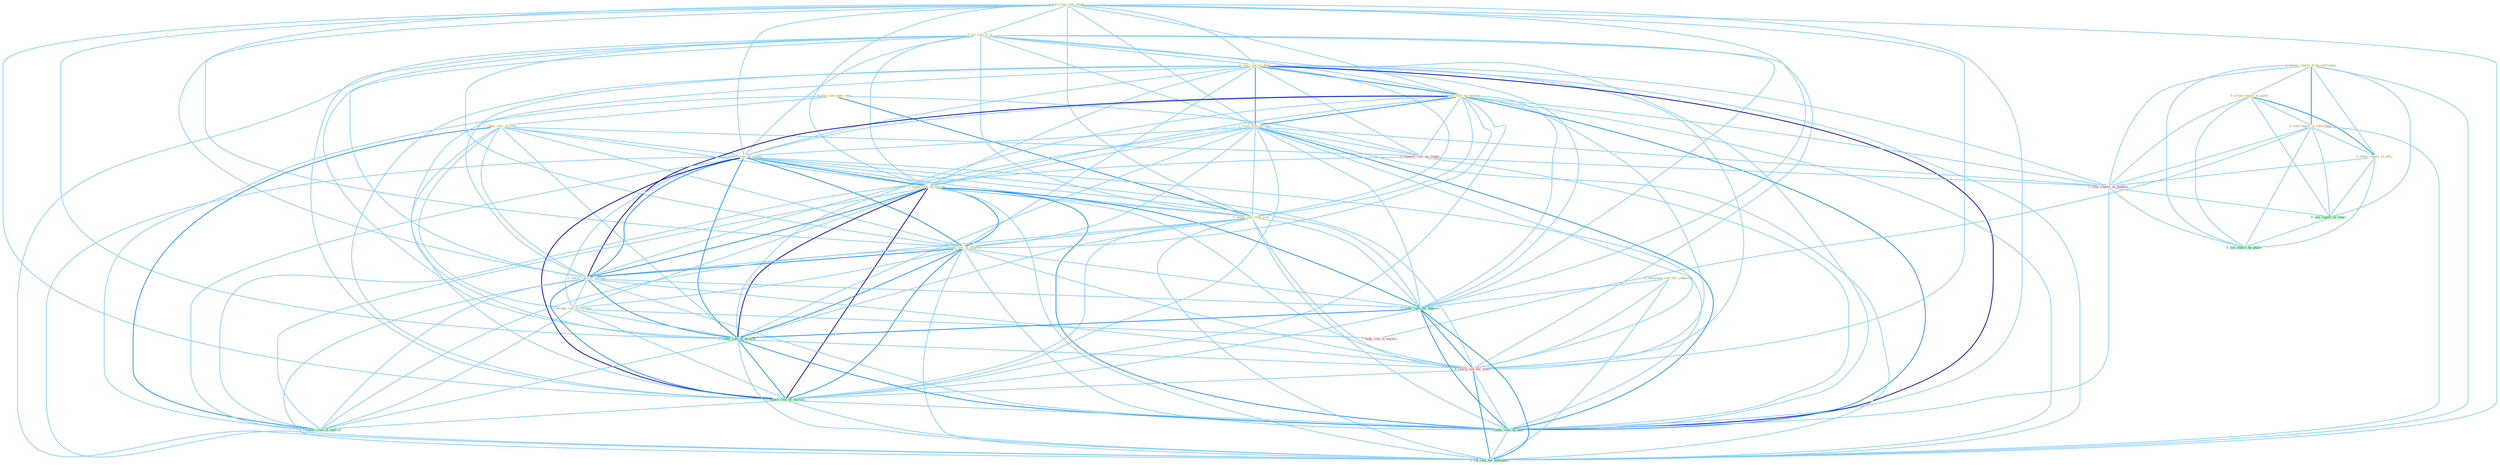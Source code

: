 Graph G{ 
    node
    [shape=polygon,style=filled,width=.5,height=.06,color="#BDFCC9",fixedsize=true,fontsize=4,
    fontcolor="#2f4f4f"];
    {node
    [color="#ffffe0", fontcolor="#8b7d6b"] "0_plai_role_over_year " "0_turn_rate_sinc_debut " "1_ignor_role_of_rate " "0_set_rate_at_% " "0_rais_rate_on_debt " "1_lower_rate_on_million " "1_reset_rate_on_note " "1_expect_rate_of_return " "1_reduc_rate_of_increas " "0_boost_rate_over_year " "1_found_rate_of_improv " "1_follow_report_from_entitynam " "0_write_report_to_panel " "0_told_report_in_entitynam " "1_lower_rate_of_million " "0_entitynam_rule_for_judgment " "1_accept_risk_of_fluctuat " "0_steer_report_to_offic "}
{node [color="#fff0f5", fontcolor="#b22222"] "0_support_role_on_condit " "1_relai_report_on_tendenc " "0_charg_rate_for_time " "1_hedg_risk_in_market "}
edge [color="#B0E2FF"];

	"0_plai_role_over_year " -- "1_ignor_role_of_rate " [w="1", color="#87cefa" ];
	"0_plai_role_over_year " -- "0_boost_rate_over_year " [w="2", color="#1e90ff" , len=0.8];
	"0_plai_role_over_year " -- "0_support_role_on_condit " [w="1", color="#87cefa" ];
	"0_plai_role_over_year " -- "1_reinforc_role_of_institut " [w="1", color="#87cefa" ];
	"0_turn_rate_sinc_debut " -- "0_set_rate_at_% " [w="1", color="#87cefa" ];
	"0_turn_rate_sinc_debut " -- "0_rais_rate_on_debt " [w="1", color="#87cefa" ];
	"0_turn_rate_sinc_debut " -- "1_lower_rate_on_million " [w="1", color="#87cefa" ];
	"0_turn_rate_sinc_debut " -- "1_reset_rate_on_note " [w="1", color="#87cefa" ];
	"0_turn_rate_sinc_debut " -- "1_expect_rate_of_return " [w="1", color="#87cefa" ];
	"0_turn_rate_sinc_debut " -- "1_reduc_rate_of_increas " [w="1", color="#87cefa" ];
	"0_turn_rate_sinc_debut " -- "0_boost_rate_over_year " [w="1", color="#87cefa" ];
	"0_turn_rate_sinc_debut " -- "1_found_rate_of_improv " [w="1", color="#87cefa" ];
	"0_turn_rate_sinc_debut " -- "1_lower_rate_of_million " [w="1", color="#87cefa" ];
	"0_turn_rate_sinc_debut " -- "1_reduc_rate_for_deposit " [w="1", color="#87cefa" ];
	"0_turn_rate_sinc_debut " -- "1_reduc_rate_of_growth " [w="1", color="#87cefa" ];
	"0_turn_rate_sinc_debut " -- "0_charg_rate_for_time " [w="1", color="#87cefa" ];
	"0_turn_rate_sinc_debut " -- "1_expect_rate_of_increas " [w="1", color="#87cefa" ];
	"0_turn_rate_sinc_debut " -- "1_reduc_rate_on_debt " [w="1", color="#87cefa" ];
	"0_turn_rate_sinc_debut " -- "1_lift_rate_for_entitynam " [w="1", color="#87cefa" ];
	"1_ignor_role_of_rate " -- "1_expect_rate_of_return " [w="1", color="#87cefa" ];
	"1_ignor_role_of_rate " -- "1_reduc_rate_of_increas " [w="1", color="#87cefa" ];
	"1_ignor_role_of_rate " -- "1_found_rate_of_improv " [w="1", color="#87cefa" ];
	"1_ignor_role_of_rate " -- "1_lower_rate_of_million " [w="1", color="#87cefa" ];
	"1_ignor_role_of_rate " -- "1_accept_risk_of_fluctuat " [w="1", color="#87cefa" ];
	"1_ignor_role_of_rate " -- "0_support_role_on_condit " [w="1", color="#87cefa" ];
	"1_ignor_role_of_rate " -- "1_reduc_rate_of_growth " [w="1", color="#87cefa" ];
	"1_ignor_role_of_rate " -- "1_expect_rate_of_increas " [w="1", color="#87cefa" ];
	"1_ignor_role_of_rate " -- "1_reinforc_role_of_institut " [w="2", color="#1e90ff" , len=0.8];
	"0_set_rate_at_% " -- "0_rais_rate_on_debt " [w="1", color="#87cefa" ];
	"0_set_rate_at_% " -- "1_lower_rate_on_million " [w="1", color="#87cefa" ];
	"0_set_rate_at_% " -- "1_reset_rate_on_note " [w="1", color="#87cefa" ];
	"0_set_rate_at_% " -- "1_expect_rate_of_return " [w="1", color="#87cefa" ];
	"0_set_rate_at_% " -- "1_reduc_rate_of_increas " [w="1", color="#87cefa" ];
	"0_set_rate_at_% " -- "0_boost_rate_over_year " [w="1", color="#87cefa" ];
	"0_set_rate_at_% " -- "1_found_rate_of_improv " [w="1", color="#87cefa" ];
	"0_set_rate_at_% " -- "1_lower_rate_of_million " [w="1", color="#87cefa" ];
	"0_set_rate_at_% " -- "1_reduc_rate_for_deposit " [w="1", color="#87cefa" ];
	"0_set_rate_at_% " -- "1_reduc_rate_of_growth " [w="1", color="#87cefa" ];
	"0_set_rate_at_% " -- "0_charg_rate_for_time " [w="1", color="#87cefa" ];
	"0_set_rate_at_% " -- "1_expect_rate_of_increas " [w="1", color="#87cefa" ];
	"0_set_rate_at_% " -- "1_reduc_rate_on_debt " [w="1", color="#87cefa" ];
	"0_set_rate_at_% " -- "1_lift_rate_for_entitynam " [w="1", color="#87cefa" ];
	"0_rais_rate_on_debt " -- "1_lower_rate_on_million " [w="2", color="#1e90ff" , len=0.8];
	"0_rais_rate_on_debt " -- "1_reset_rate_on_note " [w="2", color="#1e90ff" , len=0.8];
	"0_rais_rate_on_debt " -- "1_expect_rate_of_return " [w="1", color="#87cefa" ];
	"0_rais_rate_on_debt " -- "1_reduc_rate_of_increas " [w="1", color="#87cefa" ];
	"0_rais_rate_on_debt " -- "0_boost_rate_over_year " [w="1", color="#87cefa" ];
	"0_rais_rate_on_debt " -- "1_found_rate_of_improv " [w="1", color="#87cefa" ];
	"0_rais_rate_on_debt " -- "1_lower_rate_of_million " [w="1", color="#87cefa" ];
	"0_rais_rate_on_debt " -- "1_reduc_rate_for_deposit " [w="1", color="#87cefa" ];
	"0_rais_rate_on_debt " -- "0_support_role_on_condit " [w="1", color="#87cefa" ];
	"0_rais_rate_on_debt " -- "1_relai_report_on_tendenc " [w="1", color="#87cefa" ];
	"0_rais_rate_on_debt " -- "1_reduc_rate_of_growth " [w="1", color="#87cefa" ];
	"0_rais_rate_on_debt " -- "0_charg_rate_for_time " [w="1", color="#87cefa" ];
	"0_rais_rate_on_debt " -- "1_expect_rate_of_increas " [w="1", color="#87cefa" ];
	"0_rais_rate_on_debt " -- "1_reduc_rate_on_debt " [w="3", color="#0000cd" , len=0.6];
	"0_rais_rate_on_debt " -- "1_lift_rate_for_entitynam " [w="1", color="#87cefa" ];
	"1_lower_rate_on_million " -- "1_reset_rate_on_note " [w="2", color="#1e90ff" , len=0.8];
	"1_lower_rate_on_million " -- "1_expect_rate_of_return " [w="1", color="#87cefa" ];
	"1_lower_rate_on_million " -- "1_reduc_rate_of_increas " [w="1", color="#87cefa" ];
	"1_lower_rate_on_million " -- "0_boost_rate_over_year " [w="1", color="#87cefa" ];
	"1_lower_rate_on_million " -- "1_found_rate_of_improv " [w="1", color="#87cefa" ];
	"1_lower_rate_on_million " -- "1_lower_rate_of_million " [w="3", color="#0000cd" , len=0.6];
	"1_lower_rate_on_million " -- "1_reduc_rate_for_deposit " [w="1", color="#87cefa" ];
	"1_lower_rate_on_million " -- "0_support_role_on_condit " [w="1", color="#87cefa" ];
	"1_lower_rate_on_million " -- "1_relai_report_on_tendenc " [w="1", color="#87cefa" ];
	"1_lower_rate_on_million " -- "1_reduc_rate_of_growth " [w="1", color="#87cefa" ];
	"1_lower_rate_on_million " -- "0_charg_rate_for_time " [w="1", color="#87cefa" ];
	"1_lower_rate_on_million " -- "1_expect_rate_of_increas " [w="1", color="#87cefa" ];
	"1_lower_rate_on_million " -- "1_reduc_rate_on_debt " [w="2", color="#1e90ff" , len=0.8];
	"1_lower_rate_on_million " -- "1_lift_rate_for_entitynam " [w="1", color="#87cefa" ];
	"1_reset_rate_on_note " -- "1_expect_rate_of_return " [w="1", color="#87cefa" ];
	"1_reset_rate_on_note " -- "1_reduc_rate_of_increas " [w="1", color="#87cefa" ];
	"1_reset_rate_on_note " -- "0_boost_rate_over_year " [w="1", color="#87cefa" ];
	"1_reset_rate_on_note " -- "1_found_rate_of_improv " [w="1", color="#87cefa" ];
	"1_reset_rate_on_note " -- "1_lower_rate_of_million " [w="1", color="#87cefa" ];
	"1_reset_rate_on_note " -- "1_reduc_rate_for_deposit " [w="1", color="#87cefa" ];
	"1_reset_rate_on_note " -- "0_support_role_on_condit " [w="1", color="#87cefa" ];
	"1_reset_rate_on_note " -- "1_relai_report_on_tendenc " [w="1", color="#87cefa" ];
	"1_reset_rate_on_note " -- "1_reduc_rate_of_growth " [w="1", color="#87cefa" ];
	"1_reset_rate_on_note " -- "0_charg_rate_for_time " [w="1", color="#87cefa" ];
	"1_reset_rate_on_note " -- "1_expect_rate_of_increas " [w="1", color="#87cefa" ];
	"1_reset_rate_on_note " -- "1_reduc_rate_on_debt " [w="2", color="#1e90ff" , len=0.8];
	"1_reset_rate_on_note " -- "1_lift_rate_for_entitynam " [w="1", color="#87cefa" ];
	"1_expect_rate_of_return " -- "1_reduc_rate_of_increas " [w="2", color="#1e90ff" , len=0.8];
	"1_expect_rate_of_return " -- "0_boost_rate_over_year " [w="1", color="#87cefa" ];
	"1_expect_rate_of_return " -- "1_found_rate_of_improv " [w="2", color="#1e90ff" , len=0.8];
	"1_expect_rate_of_return " -- "1_lower_rate_of_million " [w="2", color="#1e90ff" , len=0.8];
	"1_expect_rate_of_return " -- "1_accept_risk_of_fluctuat " [w="1", color="#87cefa" ];
	"1_expect_rate_of_return " -- "1_reduc_rate_for_deposit " [w="1", color="#87cefa" ];
	"1_expect_rate_of_return " -- "1_reduc_rate_of_growth " [w="2", color="#1e90ff" , len=0.8];
	"1_expect_rate_of_return " -- "0_charg_rate_for_time " [w="1", color="#87cefa" ];
	"1_expect_rate_of_return " -- "1_expect_rate_of_increas " [w="3", color="#0000cd" , len=0.6];
	"1_expect_rate_of_return " -- "1_reduc_rate_on_debt " [w="1", color="#87cefa" ];
	"1_expect_rate_of_return " -- "1_reinforc_role_of_institut " [w="1", color="#87cefa" ];
	"1_expect_rate_of_return " -- "1_lift_rate_for_entitynam " [w="1", color="#87cefa" ];
	"1_reduc_rate_of_increas " -- "0_boost_rate_over_year " [w="1", color="#87cefa" ];
	"1_reduc_rate_of_increas " -- "1_found_rate_of_improv " [w="2", color="#1e90ff" , len=0.8];
	"1_reduc_rate_of_increas " -- "1_lower_rate_of_million " [w="2", color="#1e90ff" , len=0.8];
	"1_reduc_rate_of_increas " -- "1_accept_risk_of_fluctuat " [w="1", color="#87cefa" ];
	"1_reduc_rate_of_increas " -- "1_reduc_rate_for_deposit " [w="2", color="#1e90ff" , len=0.8];
	"1_reduc_rate_of_increas " -- "1_reduc_rate_of_growth " [w="3", color="#0000cd" , len=0.6];
	"1_reduc_rate_of_increas " -- "0_charg_rate_for_time " [w="1", color="#87cefa" ];
	"1_reduc_rate_of_increas " -- "1_expect_rate_of_increas " [w="3", color="#0000cd" , len=0.6];
	"1_reduc_rate_of_increas " -- "1_reduc_rate_on_debt " [w="2", color="#1e90ff" , len=0.8];
	"1_reduc_rate_of_increas " -- "1_reinforc_role_of_institut " [w="1", color="#87cefa" ];
	"1_reduc_rate_of_increas " -- "1_lift_rate_for_entitynam " [w="1", color="#87cefa" ];
	"0_boost_rate_over_year " -- "1_found_rate_of_improv " [w="1", color="#87cefa" ];
	"0_boost_rate_over_year " -- "1_lower_rate_of_million " [w="1", color="#87cefa" ];
	"0_boost_rate_over_year " -- "1_reduc_rate_for_deposit " [w="1", color="#87cefa" ];
	"0_boost_rate_over_year " -- "1_reduc_rate_of_growth " [w="1", color="#87cefa" ];
	"0_boost_rate_over_year " -- "0_charg_rate_for_time " [w="1", color="#87cefa" ];
	"0_boost_rate_over_year " -- "1_expect_rate_of_increas " [w="1", color="#87cefa" ];
	"0_boost_rate_over_year " -- "1_reduc_rate_on_debt " [w="1", color="#87cefa" ];
	"0_boost_rate_over_year " -- "1_lift_rate_for_entitynam " [w="1", color="#87cefa" ];
	"1_found_rate_of_improv " -- "1_lower_rate_of_million " [w="2", color="#1e90ff" , len=0.8];
	"1_found_rate_of_improv " -- "1_accept_risk_of_fluctuat " [w="1", color="#87cefa" ];
	"1_found_rate_of_improv " -- "1_reduc_rate_for_deposit " [w="1", color="#87cefa" ];
	"1_found_rate_of_improv " -- "1_reduc_rate_of_growth " [w="2", color="#1e90ff" , len=0.8];
	"1_found_rate_of_improv " -- "0_charg_rate_for_time " [w="1", color="#87cefa" ];
	"1_found_rate_of_improv " -- "1_expect_rate_of_increas " [w="2", color="#1e90ff" , len=0.8];
	"1_found_rate_of_improv " -- "1_reduc_rate_on_debt " [w="1", color="#87cefa" ];
	"1_found_rate_of_improv " -- "1_reinforc_role_of_institut " [w="1", color="#87cefa" ];
	"1_found_rate_of_improv " -- "1_lift_rate_for_entitynam " [w="1", color="#87cefa" ];
	"1_follow_report_from_entitynam " -- "0_write_report_to_panel " [w="1", color="#87cefa" ];
	"1_follow_report_from_entitynam " -- "0_told_report_in_entitynam " [w="2", color="#1e90ff" , len=0.8];
	"1_follow_report_from_entitynam " -- "0_steer_report_to_offic " [w="1", color="#87cefa" ];
	"1_follow_report_from_entitynam " -- "1_relai_report_on_tendenc " [w="1", color="#87cefa" ];
	"1_follow_report_from_entitynam " -- "0_cite_report_as_sourc " [w="1", color="#87cefa" ];
	"1_follow_report_from_entitynam " -- "0_file_report_by_phone " [w="1", color="#87cefa" ];
	"1_follow_report_from_entitynam " -- "1_lift_rate_for_entitynam " [w="1", color="#87cefa" ];
	"0_write_report_to_panel " -- "0_told_report_in_entitynam " [w="1", color="#87cefa" ];
	"0_write_report_to_panel " -- "0_steer_report_to_offic " [w="2", color="#1e90ff" , len=0.8];
	"0_write_report_to_panel " -- "1_relai_report_on_tendenc " [w="1", color="#87cefa" ];
	"0_write_report_to_panel " -- "0_cite_report_as_sourc " [w="1", color="#87cefa" ];
	"0_write_report_to_panel " -- "0_file_report_by_phone " [w="1", color="#87cefa" ];
	"0_told_report_in_entitynam " -- "0_steer_report_to_offic " [w="1", color="#87cefa" ];
	"0_told_report_in_entitynam " -- "1_relai_report_on_tendenc " [w="1", color="#87cefa" ];
	"0_told_report_in_entitynam " -- "0_cite_report_as_sourc " [w="1", color="#87cefa" ];
	"0_told_report_in_entitynam " -- "0_file_report_by_phone " [w="1", color="#87cefa" ];
	"0_told_report_in_entitynam " -- "1_lift_rate_for_entitynam " [w="1", color="#87cefa" ];
	"0_told_report_in_entitynam " -- "1_hedg_risk_in_market " [w="1", color="#87cefa" ];
	"1_lower_rate_of_million " -- "1_accept_risk_of_fluctuat " [w="1", color="#87cefa" ];
	"1_lower_rate_of_million " -- "1_reduc_rate_for_deposit " [w="1", color="#87cefa" ];
	"1_lower_rate_of_million " -- "1_reduc_rate_of_growth " [w="2", color="#1e90ff" , len=0.8];
	"1_lower_rate_of_million " -- "0_charg_rate_for_time " [w="1", color="#87cefa" ];
	"1_lower_rate_of_million " -- "1_expect_rate_of_increas " [w="2", color="#1e90ff" , len=0.8];
	"1_lower_rate_of_million " -- "1_reduc_rate_on_debt " [w="1", color="#87cefa" ];
	"1_lower_rate_of_million " -- "1_reinforc_role_of_institut " [w="1", color="#87cefa" ];
	"1_lower_rate_of_million " -- "1_lift_rate_for_entitynam " [w="1", color="#87cefa" ];
	"0_entitynam_rule_for_judgment " -- "1_reduc_rate_for_deposit " [w="1", color="#87cefa" ];
	"0_entitynam_rule_for_judgment " -- "0_charg_rate_for_time " [w="1", color="#87cefa" ];
	"0_entitynam_rule_for_judgment " -- "1_lift_rate_for_entitynam " [w="1", color="#87cefa" ];
	"1_accept_risk_of_fluctuat " -- "1_reduc_rate_of_growth " [w="1", color="#87cefa" ];
	"1_accept_risk_of_fluctuat " -- "1_expect_rate_of_increas " [w="1", color="#87cefa" ];
	"1_accept_risk_of_fluctuat " -- "1_reinforc_role_of_institut " [w="1", color="#87cefa" ];
	"1_accept_risk_of_fluctuat " -- "1_hedg_risk_in_market " [w="1", color="#87cefa" ];
	"0_steer_report_to_offic " -- "1_relai_report_on_tendenc " [w="1", color="#87cefa" ];
	"0_steer_report_to_offic " -- "0_cite_report_as_sourc " [w="1", color="#87cefa" ];
	"0_steer_report_to_offic " -- "0_file_report_by_phone " [w="1", color="#87cefa" ];
	"1_reduc_rate_for_deposit " -- "1_reduc_rate_of_growth " [w="2", color="#1e90ff" , len=0.8];
	"1_reduc_rate_for_deposit " -- "0_charg_rate_for_time " [w="2", color="#1e90ff" , len=0.8];
	"1_reduc_rate_for_deposit " -- "1_expect_rate_of_increas " [w="1", color="#87cefa" ];
	"1_reduc_rate_for_deposit " -- "1_reduc_rate_on_debt " [w="2", color="#1e90ff" , len=0.8];
	"1_reduc_rate_for_deposit " -- "1_lift_rate_for_entitynam " [w="2", color="#1e90ff" , len=0.8];
	"0_support_role_on_condit " -- "1_relai_report_on_tendenc " [w="1", color="#87cefa" ];
	"0_support_role_on_condit " -- "1_reduc_rate_on_debt " [w="1", color="#87cefa" ];
	"0_support_role_on_condit " -- "1_reinforc_role_of_institut " [w="1", color="#87cefa" ];
	"1_relai_report_on_tendenc " -- "0_cite_report_as_sourc " [w="1", color="#87cefa" ];
	"1_relai_report_on_tendenc " -- "0_file_report_by_phone " [w="1", color="#87cefa" ];
	"1_relai_report_on_tendenc " -- "1_reduc_rate_on_debt " [w="1", color="#87cefa" ];
	"0_cite_report_as_sourc " -- "0_file_report_by_phone " [w="1", color="#87cefa" ];
	"1_reduc_rate_of_growth " -- "0_charg_rate_for_time " [w="1", color="#87cefa" ];
	"1_reduc_rate_of_growth " -- "1_expect_rate_of_increas " [w="2", color="#1e90ff" , len=0.8];
	"1_reduc_rate_of_growth " -- "1_reduc_rate_on_debt " [w="2", color="#1e90ff" , len=0.8];
	"1_reduc_rate_of_growth " -- "1_reinforc_role_of_institut " [w="1", color="#87cefa" ];
	"1_reduc_rate_of_growth " -- "1_lift_rate_for_entitynam " [w="1", color="#87cefa" ];
	"0_charg_rate_for_time " -- "1_expect_rate_of_increas " [w="1", color="#87cefa" ];
	"0_charg_rate_for_time " -- "1_reduc_rate_on_debt " [w="1", color="#87cefa" ];
	"0_charg_rate_for_time " -- "1_lift_rate_for_entitynam " [w="2", color="#1e90ff" , len=0.8];
	"1_expect_rate_of_increas " -- "1_reduc_rate_on_debt " [w="1", color="#87cefa" ];
	"1_expect_rate_of_increas " -- "1_reinforc_role_of_institut " [w="1", color="#87cefa" ];
	"1_expect_rate_of_increas " -- "1_lift_rate_for_entitynam " [w="1", color="#87cefa" ];
	"1_reduc_rate_on_debt " -- "1_lift_rate_for_entitynam " [w="1", color="#87cefa" ];
}